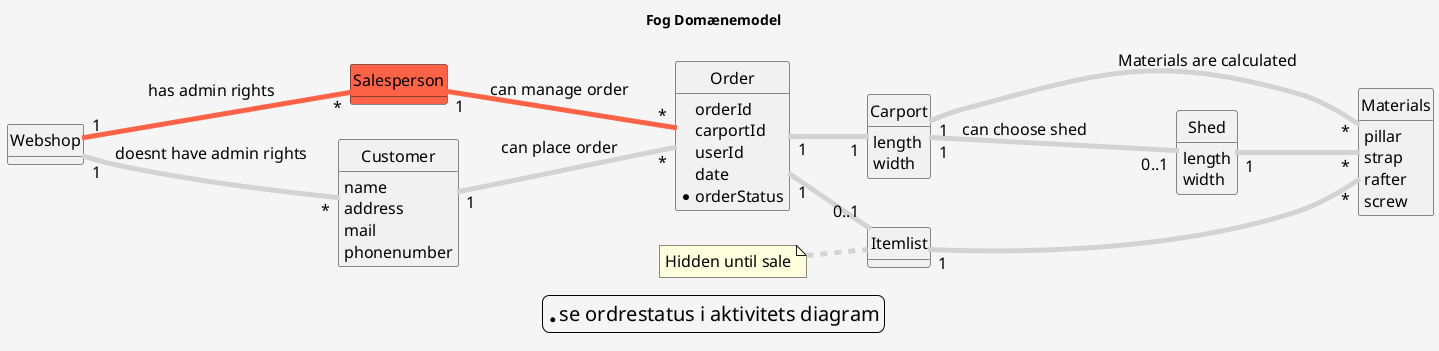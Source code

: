 @startuml
'https://plantuml.com/class-diagram



left to right direction
skinparam BackgroundColor #f5f5f5
skinparam style strictuml
skinparam DefaultFontSize 16
skinparam DefaultFontStyle bold
skinparam ArrowColor #lightgrey
skinparam ArrowThickness 5
hide methods
hide circle
hide empty

<style>
legend {
    BackgroundColor #f5f5f5
    FontColor black
    FontSize 20
}

.p {
    FontColor black
}
</style>


Title Fog Domænemodel

class Webshop {
}

class Salesperson #tomato{
}


legend *se ordrestatus i aktivitets diagram


Class Customer{
    name
    address
    mail
    phonenumber
}

Class Order {
    orderId
    carportId
    userId
    date
    *orderStatus
}

Class Carport {
    length
    width
}

Class Materials {
    pillar
    strap
    rafter
    screw
}

Class Shed {
    length
    width
}


Class Itemlist {

}


note left: Hidden until sale

Webshop "1"--"*" Salesperson #tomato: has admin rights
Webshop "1"--"*" Customer : doesnt have admin rights
Customer "1"--"*" Order : can place order
Order "1"--"1" Carport
Carport "1"--"0..1" Shed : can choose shed
Itemlist "1"--"*" Materials
Salesperson "1"--"*"  Order #tomato: can manage order
Order "1"--"0..1" Itemlist
Carport "1"--"*" Materials : Materials are calculated
Shed "1"--"*" Materials


@enduml